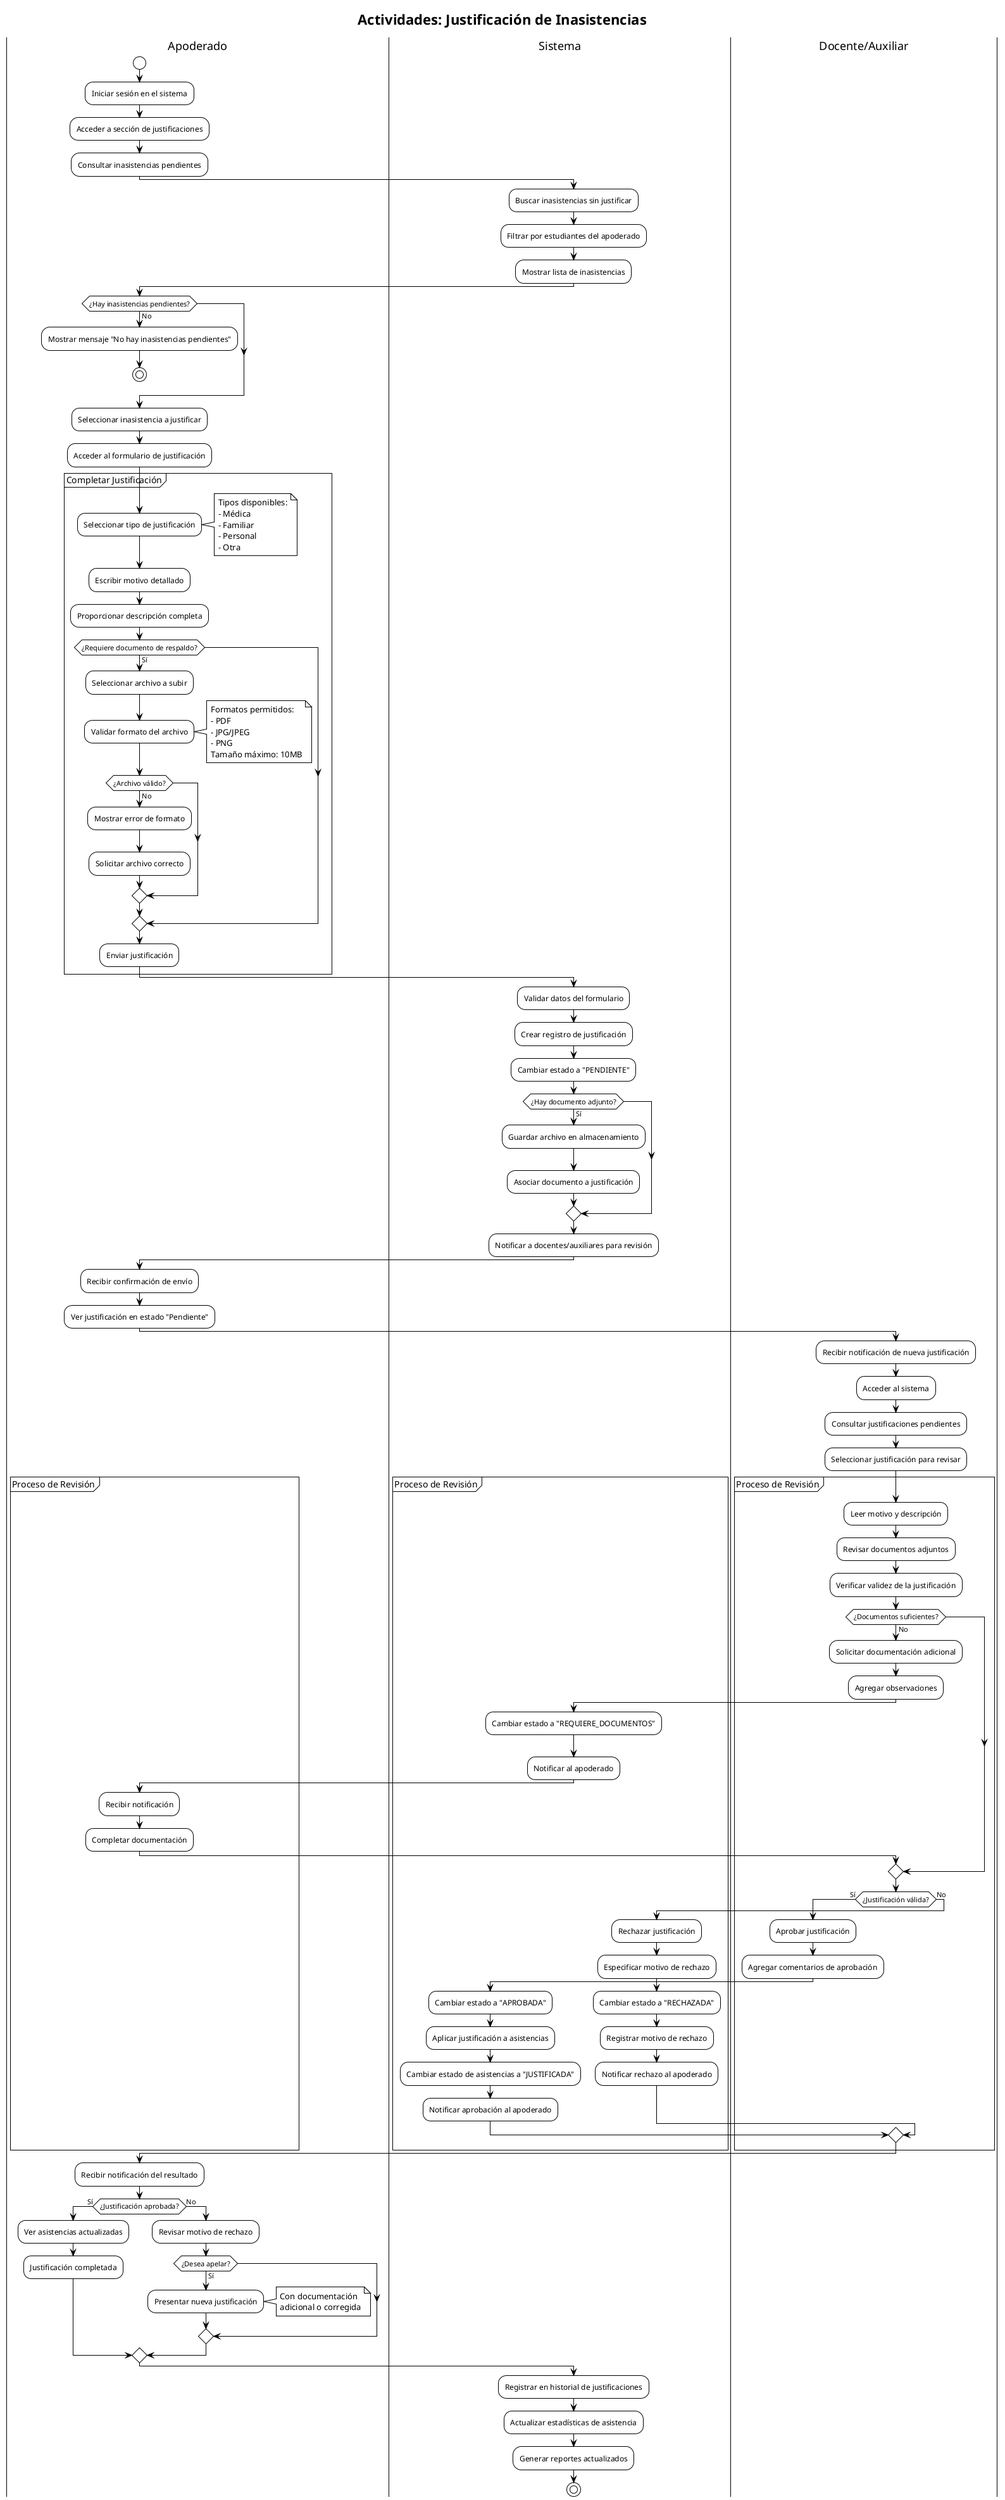 @startuml
!theme plain
title Actividades: Justificación de Inasistencias

|Apoderado|
start
:Iniciar sesión en el sistema;
:Acceder a sección de justificaciones;
:Consultar inasistencias pendientes;

|Sistema|
:Buscar inasistencias sin justificar;
:Filtrar por estudiantes del apoderado;
:Mostrar lista de inasistencias;

|Apoderado|
if (¿Hay inasistencias pendientes?) then (No)
  :Mostrar mensaje "No hay inasistencias pendientes";
  stop
endif

:Seleccionar inasistencia a justificar;
:Acceder al formulario de justificación;

partition "Completar Justificación" {
  :Seleccionar tipo de justificación;
  note right: Tipos disponibles:\n- Médica\n- Familiar\n- Personal\n- Otra
  
  :Escribir motivo detallado;
  :Proporcionar descripción completa;
  
  if (¿Requiere documento de respaldo?) then (Sí)
    :Seleccionar archivo a subir;
    :Validar formato del archivo;
    note right: Formatos permitidos:\n- PDF\n- JPG/JPEG\n- PNG\nTamaño máximo: 10MB
    
    if (¿Archivo válido?) then (No)
      :Mostrar error de formato;
      :Solicitar archivo correcto;
    endif
  endif
  
  :Enviar justificación;
}

|Sistema|
:Validar datos del formulario;
:Crear registro de justificación;
:Cambiar estado a "PENDIENTE";

if (¿Hay documento adjunto?) then (Sí)
  :Guardar archivo en almacenamiento;
  :Asociar documento a justificación;
endif

:Notificar a docentes/auxiliares para revisión;

|Apoderado|
:Recibir confirmación de envío;
:Ver justificación en estado "Pendiente";

|Docente/Auxiliar|
:Recibir notificación de nueva justificación;
:Acceder al sistema;
:Consultar justificaciones pendientes;
:Seleccionar justificación para revisar;

partition "Proceso de Revisión" {
  :Leer motivo y descripción;
  :Revisar documentos adjuntos;
  :Verificar validez de la justificación;
  
  if (¿Documentos suficientes?) then (No)
    :Solicitar documentación adicional;
    :Agregar observaciones;
    |Sistema|
    :Cambiar estado a "REQUIERE_DOCUMENTOS";
    :Notificar al apoderado;
    |Apoderado|
    :Recibir notificación;
    :Completar documentación;
    |Docente/Auxiliar|
  endif
  
  if (¿Justificación válida?) then (Sí)
    :Aprobar justificación;
    :Agregar comentarios de aprobación;
    
    |Sistema|
    :Cambiar estado a "APROBADA";
    :Aplicar justificación a asistencias;
    :Cambiar estado de asistencias a "JUSTIFICADA";
    :Notificar aprobación al apoderado;
    
  else (No)
    :Rechazar justificación;
    :Especificar motivo de rechazo;
    
    |Sistema|
    :Cambiar estado a "RECHAZADA";
    :Registrar motivo de rechazo;
    :Notificar rechazo al apoderado;
  endif
}

|Apoderado|
:Recibir notificación del resultado;

if (¿Justificación aprobada?) then (Sí)
  :Ver asistencias actualizadas;
  :Justificación completada;
else (No)
  :Revisar motivo de rechazo;
  
  if (¿Desea apelar?) then (Sí)
    :Presentar nueva justificación;
    note right: Con documentación\nadicional o corregida
  endif
endif

|Sistema|
:Registrar en historial de justificaciones;
:Actualizar estadísticas de asistencia;
:Generar reportes actualizados;

stop

@enduml
